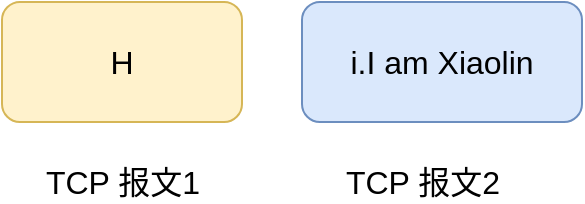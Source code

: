 <mxfile version="14.6.11" type="github">
  <diagram id="lZQT7Vvz7be-4BXXcW4u" name="第 1 页">
    <mxGraphModel dx="1163" dy="712" grid="1" gridSize="10" guides="1" tooltips="1" connect="1" arrows="1" fold="1" page="1" pageScale="1" pageWidth="827" pageHeight="1169" math="0" shadow="0">
      <root>
        <mxCell id="0" />
        <mxCell id="1" parent="0" />
        <mxCell id="o9uSASRG7nuC8S3Wqp0y-1" value="H" style="rounded=1;whiteSpace=wrap;html=1;fontSize=16;fillColor=#fff2cc;strokeColor=#d6b656;" vertex="1" parent="1">
          <mxGeometry x="200" y="230" width="120" height="60" as="geometry" />
        </mxCell>
        <mxCell id="o9uSASRG7nuC8S3Wqp0y-2" value="i.I am&amp;nbsp;&lt;span&gt;X&lt;/span&gt;iaolin" style="rounded=1;whiteSpace=wrap;html=1;fontSize=16;fillColor=#dae8fc;strokeColor=#6c8ebf;" vertex="1" parent="1">
          <mxGeometry x="350" y="230" width="140" height="60" as="geometry" />
        </mxCell>
        <mxCell id="o9uSASRG7nuC8S3Wqp0y-3" value="TCP 报文1" style="text;html=1;align=center;verticalAlign=middle;resizable=0;points=[];autosize=1;strokeColor=none;fontSize=16;" vertex="1" parent="1">
          <mxGeometry x="215" y="310" width="90" height="20" as="geometry" />
        </mxCell>
        <mxCell id="o9uSASRG7nuC8S3Wqp0y-4" value="TCP 报文2" style="text;html=1;align=center;verticalAlign=middle;resizable=0;points=[];autosize=1;strokeColor=none;fontSize=16;" vertex="1" parent="1">
          <mxGeometry x="365" y="310" width="90" height="20" as="geometry" />
        </mxCell>
      </root>
    </mxGraphModel>
  </diagram>
</mxfile>

